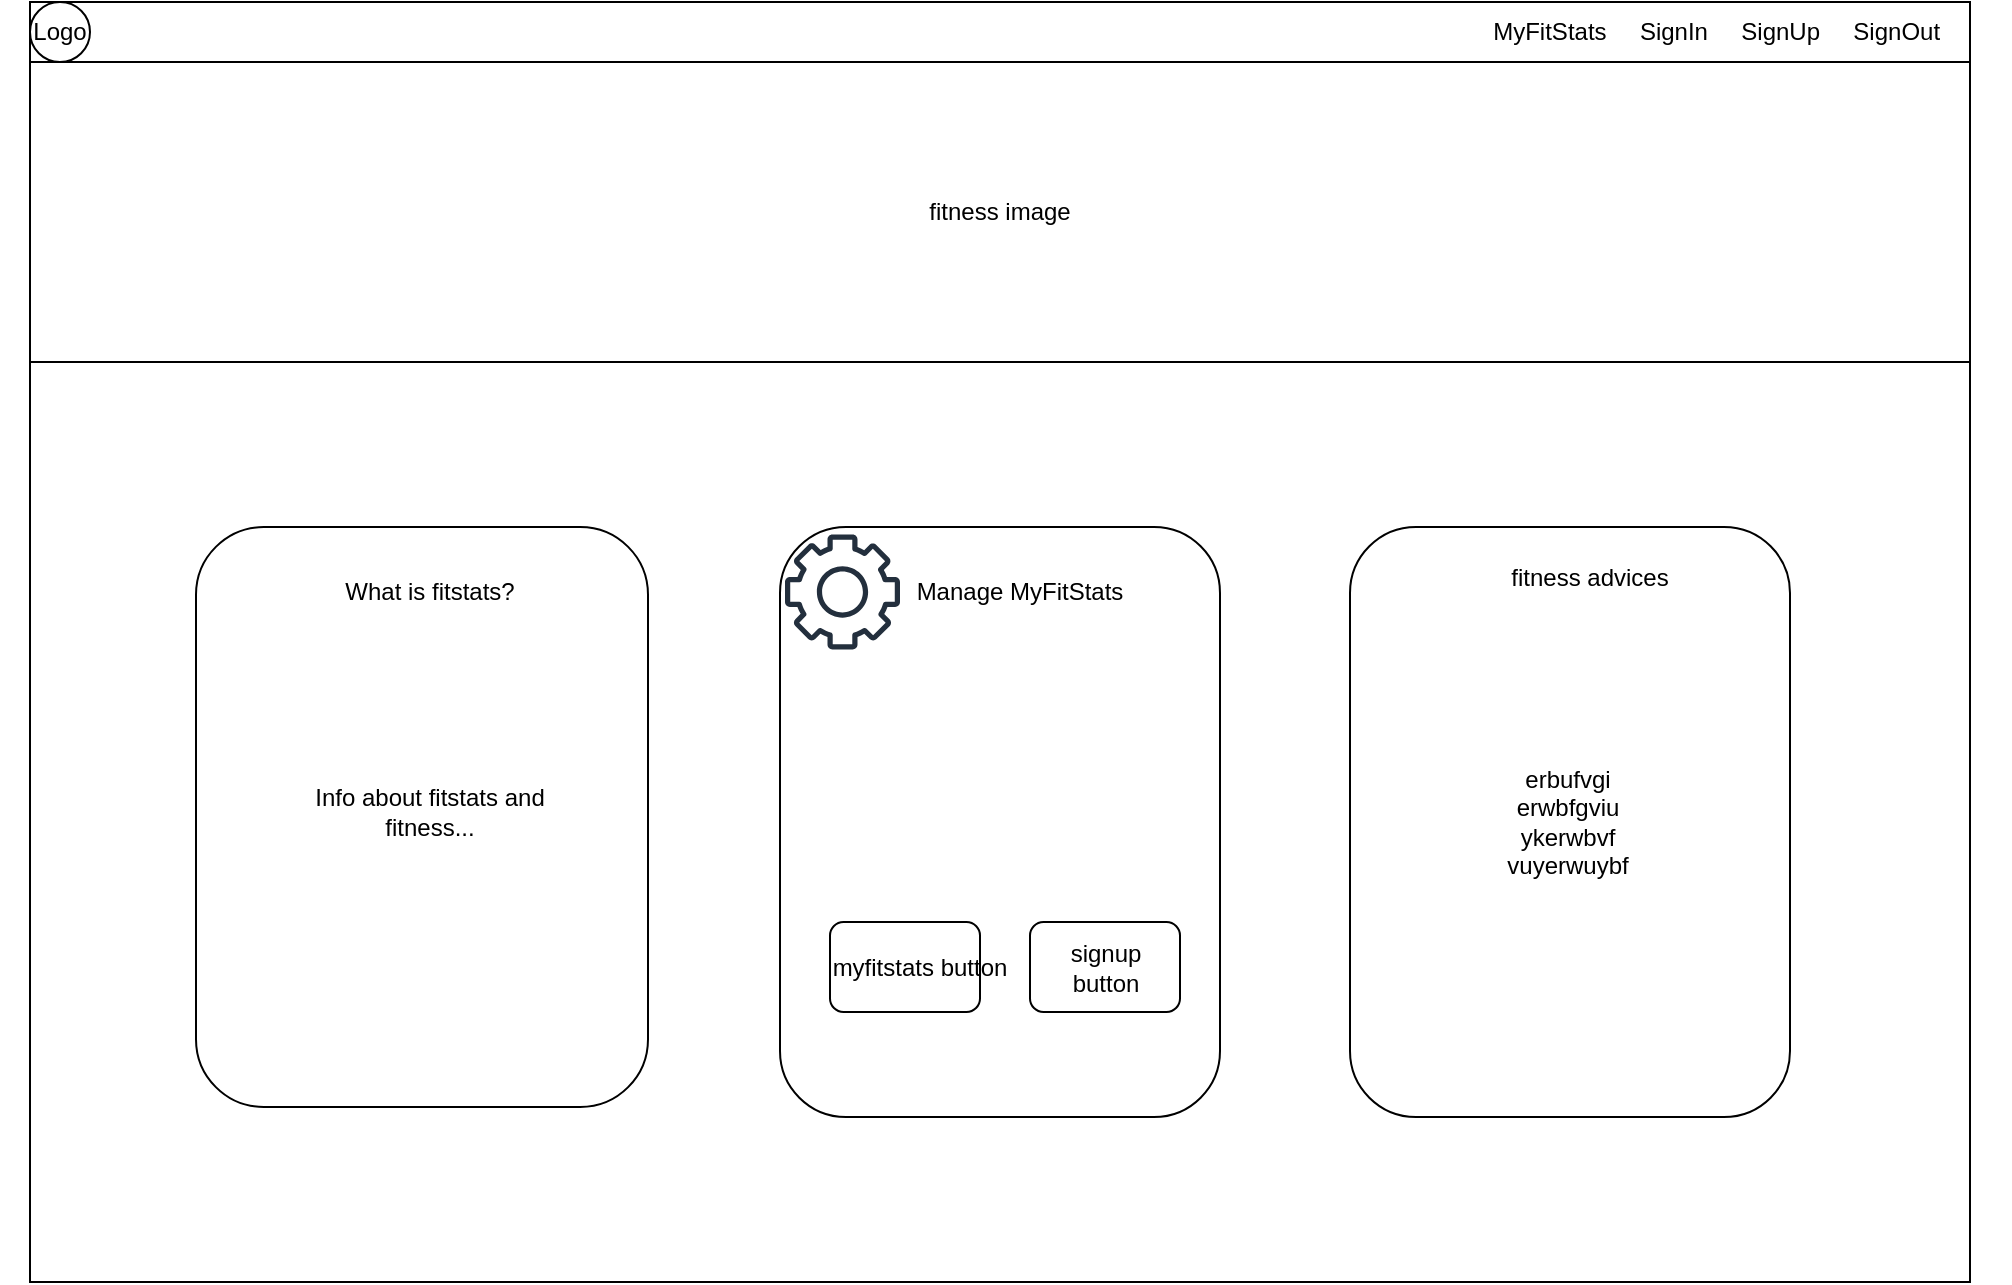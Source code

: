 <mxfile version="26.1.0">
  <diagram name="Pagina-1" id="UBj_lc_3wtKey-ogXKpo">
    <mxGraphModel dx="2051" dy="774" grid="1" gridSize="10" guides="1" tooltips="1" connect="1" arrows="1" fold="1" page="1" pageScale="1" pageWidth="827" pageHeight="1169" math="0" shadow="0">
      <root>
        <object label="" id="0">
          <mxCell />
        </object>
        <mxCell id="1" parent="0" />
        <mxCell id="YRI1rNBRLGgOx3O2pkBX-44" value="" style="rounded=0;whiteSpace=wrap;html=1;" vertex="1" parent="1">
          <mxGeometry width="970" height="30" as="geometry" />
        </mxCell>
        <mxCell id="YRI1rNBRLGgOx3O2pkBX-45" value="&lt;div&gt;&lt;span style=&quot;background-color: transparent; color: light-dark(rgb(0, 0, 0), rgb(255, 255, 255));&quot;&gt;MyFitStats&amp;nbsp; &amp;nbsp; &amp;nbsp;SignIn&amp;nbsp; &amp;nbsp; &amp;nbsp;SignUp&amp;nbsp; &amp;nbsp; &amp;nbsp;SignOut&amp;nbsp;&lt;/span&gt;&lt;/div&gt;" style="text;html=1;align=center;verticalAlign=middle;whiteSpace=wrap;rounded=0;" vertex="1" parent="1">
          <mxGeometry x="700" width="290" height="30" as="geometry" />
        </mxCell>
        <mxCell id="YRI1rNBRLGgOx3O2pkBX-46" value="" style="ellipse;whiteSpace=wrap;html=1;aspect=fixed;" vertex="1" parent="1">
          <mxGeometry width="30" height="30" as="geometry" />
        </mxCell>
        <mxCell id="YRI1rNBRLGgOx3O2pkBX-47" value="Logo" style="text;html=1;align=center;verticalAlign=middle;whiteSpace=wrap;rounded=0;" vertex="1" parent="1">
          <mxGeometry x="-15" width="60" height="30" as="geometry" />
        </mxCell>
        <mxCell id="YRI1rNBRLGgOx3O2pkBX-48" value="" style="rounded=0;whiteSpace=wrap;html=1;" vertex="1" parent="1">
          <mxGeometry y="30" width="970" height="150" as="geometry" />
        </mxCell>
        <mxCell id="YRI1rNBRLGgOx3O2pkBX-50" value="fitness image" style="text;html=1;align=center;verticalAlign=middle;whiteSpace=wrap;rounded=0;" vertex="1" parent="1">
          <mxGeometry x="435" y="90" width="100" height="30" as="geometry" />
        </mxCell>
        <mxCell id="YRI1rNBRLGgOx3O2pkBX-53" value="" style="rounded=0;whiteSpace=wrap;html=1;" vertex="1" parent="1">
          <mxGeometry y="180" width="970" height="460" as="geometry" />
        </mxCell>
        <mxCell id="YRI1rNBRLGgOx3O2pkBX-56" value="" style="rounded=1;whiteSpace=wrap;html=1;" vertex="1" parent="1">
          <mxGeometry x="83" y="262.5" width="226" height="290" as="geometry" />
        </mxCell>
        <mxCell id="YRI1rNBRLGgOx3O2pkBX-57" value="What is fitstats?" style="text;html=1;align=center;verticalAlign=middle;whiteSpace=wrap;rounded=0;" vertex="1" parent="1">
          <mxGeometry x="150" y="280" width="100" height="30" as="geometry" />
        </mxCell>
        <mxCell id="YRI1rNBRLGgOx3O2pkBX-58" value="Info about fitstats and fitness..." style="text;html=1;align=center;verticalAlign=middle;whiteSpace=wrap;rounded=0;" vertex="1" parent="1">
          <mxGeometry x="135" y="390" width="130" height="30" as="geometry" />
        </mxCell>
        <mxCell id="YRI1rNBRLGgOx3O2pkBX-60" value="" style="rounded=1;whiteSpace=wrap;html=1;" vertex="1" parent="1">
          <mxGeometry x="375" y="262.5" width="220" height="295" as="geometry" />
        </mxCell>
        <mxCell id="YRI1rNBRLGgOx3O2pkBX-61" value="Manage MyFitStats" style="text;html=1;align=center;verticalAlign=middle;whiteSpace=wrap;rounded=0;" vertex="1" parent="1">
          <mxGeometry x="395" y="280" width="200" height="30" as="geometry" />
        </mxCell>
        <mxCell id="YRI1rNBRLGgOx3O2pkBX-62" value="" style="rounded=1;whiteSpace=wrap;html=1;" vertex="1" parent="1">
          <mxGeometry x="400" y="460" width="75" height="45" as="geometry" />
        </mxCell>
        <mxCell id="YRI1rNBRLGgOx3O2pkBX-64" value="myfitstats button" style="text;html=1;align=center;verticalAlign=middle;whiteSpace=wrap;rounded=0;" vertex="1" parent="1">
          <mxGeometry x="350" y="452.5" width="190" height="60" as="geometry" />
        </mxCell>
        <mxCell id="YRI1rNBRLGgOx3O2pkBX-66" value="" style="rounded=1;whiteSpace=wrap;html=1;" vertex="1" parent="1">
          <mxGeometry x="660" y="262.5" width="220" height="295" as="geometry" />
        </mxCell>
        <mxCell id="YRI1rNBRLGgOx3O2pkBX-67" value="" style="rounded=1;whiteSpace=wrap;html=1;" vertex="1" parent="1">
          <mxGeometry x="500" y="460" width="75" height="45" as="geometry" />
        </mxCell>
        <mxCell id="YRI1rNBRLGgOx3O2pkBX-65" value="signup button" style="text;html=1;align=center;verticalAlign=middle;whiteSpace=wrap;rounded=0;" vertex="1" parent="1">
          <mxGeometry x="507.5" y="467.5" width="60" height="30" as="geometry" />
        </mxCell>
        <mxCell id="YRI1rNBRLGgOx3O2pkBX-69" value="fitness advices&lt;div&gt;&lt;br&gt;&lt;/div&gt;" style="text;html=1;align=center;verticalAlign=middle;whiteSpace=wrap;rounded=0;" vertex="1" parent="1">
          <mxGeometry x="730" y="280" width="100" height="30" as="geometry" />
        </mxCell>
        <mxCell id="YRI1rNBRLGgOx3O2pkBX-71" value="" style="sketch=0;outlineConnect=0;fontColor=#232F3E;gradientColor=none;fillColor=#232F3D;strokeColor=none;dashed=0;verticalLabelPosition=bottom;verticalAlign=top;align=center;html=1;fontSize=12;fontStyle=0;aspect=fixed;pointerEvents=1;shape=mxgraph.aws4.gear;" vertex="1" parent="1">
          <mxGeometry x="377.5" y="266.25" width="57.5" height="57.5" as="geometry" />
        </mxCell>
        <mxCell id="YRI1rNBRLGgOx3O2pkBX-72" value="" style="shape=image;html=1;verticalAlign=top;verticalLabelPosition=bottom;labelBackgroundColor=#ffffff;imageAspect=0;aspect=fixed;image=https://cdn2.iconfinder.com/data/icons/boxicons-regular-vol-3/24/bx-question-mark-128.png" vertex="1" parent="1">
          <mxGeometry x="70" y="250" width="90" height="90" as="geometry" />
        </mxCell>
        <mxCell id="YRI1rNBRLGgOx3O2pkBX-73" value="" style="shape=image;html=1;verticalAlign=top;verticalLabelPosition=bottom;labelBackgroundColor=#ffffff;imageAspect=0;aspect=fixed;image=https://cdn4.iconfinder.com/data/icons/sports-outline-24-px/24/Bodybuilding_fitness_lifting_sport_weights_-128.png" vertex="1" parent="1">
          <mxGeometry x="660" y="250" width="79" height="79" as="geometry" />
        </mxCell>
        <mxCell id="YRI1rNBRLGgOx3O2pkBX-74" value="erbufvgi&lt;div&gt;erwbfgviu&lt;/div&gt;&lt;div&gt;ykerwbvf&lt;/div&gt;&lt;div&gt;vuyerwuybf&lt;/div&gt;" style="text;html=1;align=center;verticalAlign=middle;whiteSpace=wrap;rounded=0;" vertex="1" parent="1">
          <mxGeometry x="739" y="385" width="60" height="50" as="geometry" />
        </mxCell>
      </root>
    </mxGraphModel>
  </diagram>
</mxfile>

